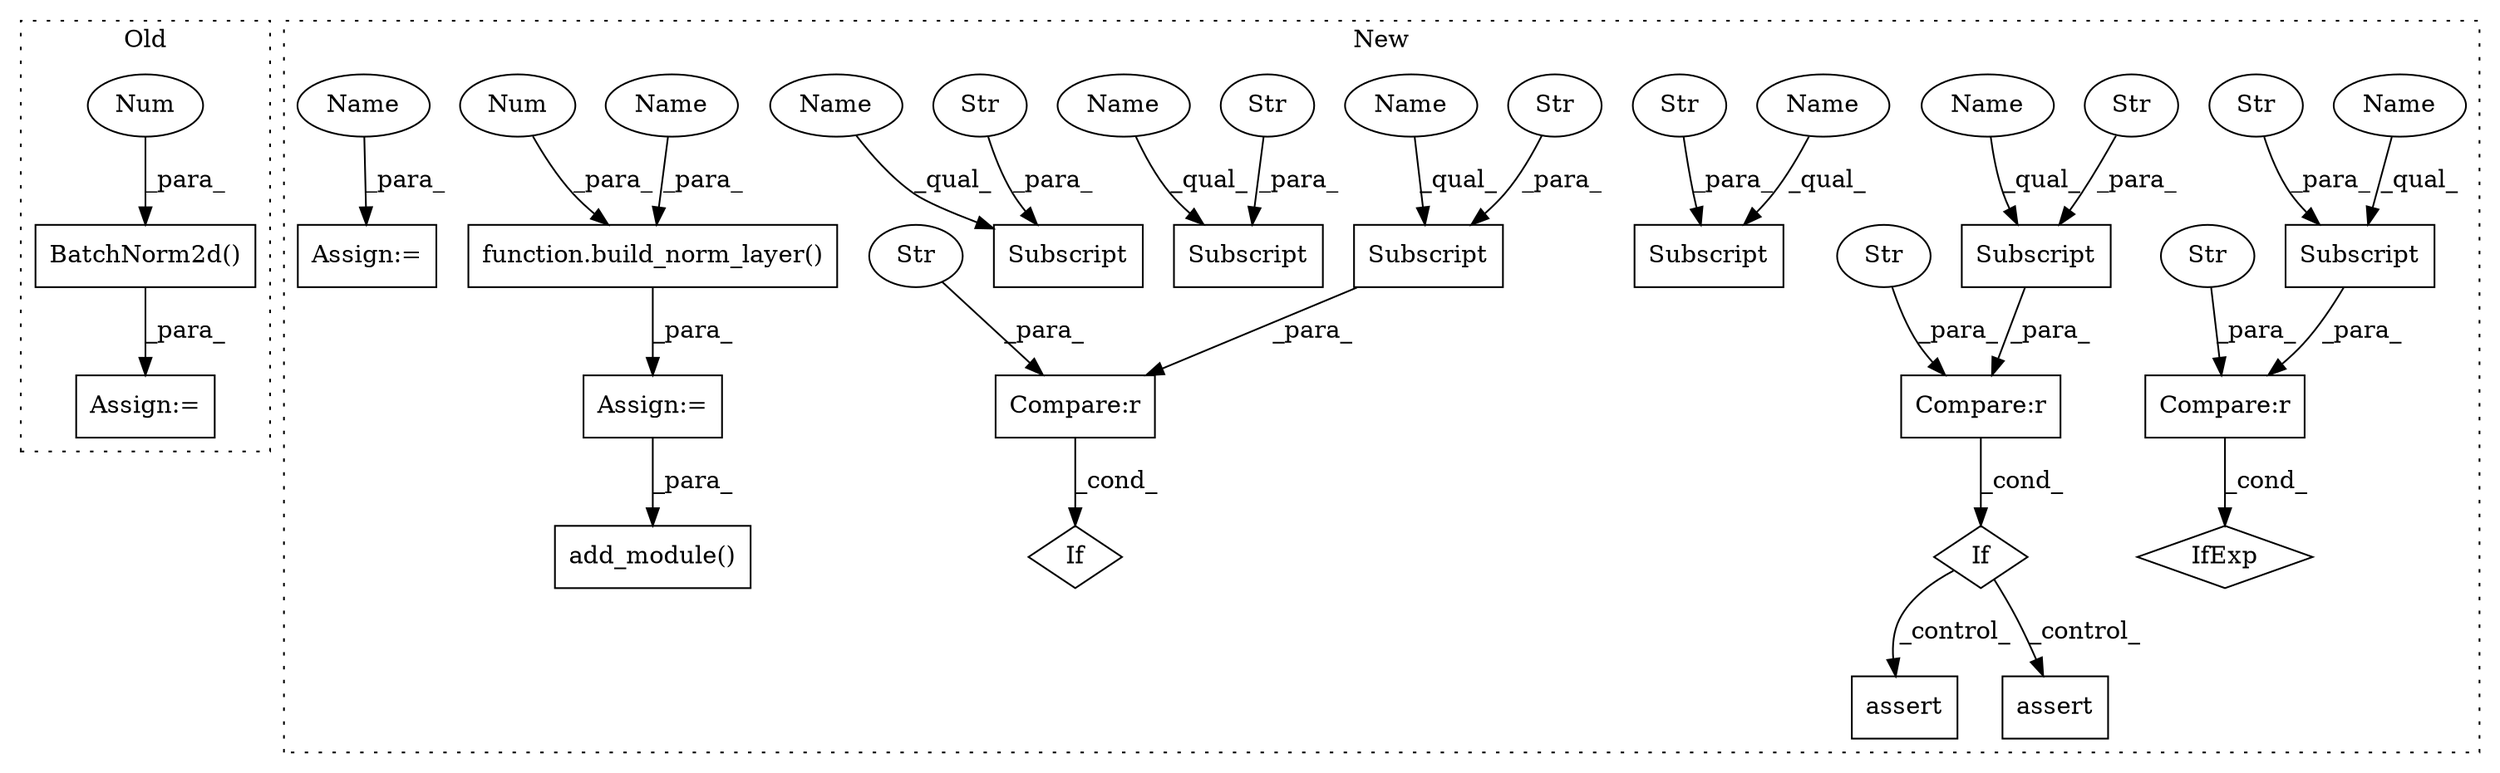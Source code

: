 digraph G {
subgraph cluster0 {
1 [label="BatchNorm2d()" a="75" s="7073,7090" l="15,1" shape="box"];
3 [label="Assign:=" a="68" s="7070" l="3" shape="box"];
29 [label="Num" a="76" s="7088" l="2" shape="ellipse"];
label = "Old";
style="dotted";
}
subgraph cluster1 {
2 [label="add_module()" a="75" s="8782,8828" l="16,1" shape="box"];
4 [label="function.build_norm_layer()" a="75" s="8666,8696" l="17,1" shape="box"];
5 [label="Subscript" a="63" s="8737,0" l="17,0" shape="box"];
6 [label="Str" a="66" s="8747" l="6" shape="ellipse"];
7 [label="Subscript" a="63" s="7988,0" l="17,0" shape="box"];
8 [label="Compare:r" a="40" s="7988" l="25" shape="box"];
9 [label="If" a="96" s="7985,8013" l="3,14" shape="diamond"];
10 [label="Subscript" a="63" s="8357,0" l="26,0" shape="box"];
11 [label="Str" a="66" s="8009" l="4" shape="ellipse"];
12 [label="Subscript" a="63" s="8461,0" l="22,0" shape="box"];
13 [label="Str" a="66" s="8367" l="15" shape="ellipse"];
14 [label="Str" a="66" s="7998" l="6" shape="ellipse"];
15 [label="Subscript" a="63" s="8297,0" l="17,0" shape="box"];
16 [label="Str" a="66" s="8471" l="11" shape="ellipse"];
17 [label="Subscript" a="63" s="8411,0" l="20,0" shape="box"];
18 [label="Compare:r" a="40" s="8297" l="25" shape="box"];
19 [label="Str" a="66" s="8307" l="6" shape="ellipse"];
20 [label="Compare:r" a="40" s="8737" l="25" shape="box"];
21 [label="If" a="96" s="8294,8322" l="3,14" shape="diamond"];
22 [label="Str" a="66" s="8758" l="4" shape="ellipse"];
23 [label="Str" a="66" s="8318" l="4" shape="ellipse"];
24 [label="Str" a="66" s="8421" l="9" shape="ellipse"];
25 [label="IfExp" a="51" s="8733,8762" l="4,6" shape="diamond"];
26 [label="assert" a="65" s="8086" l="7" shape="box"];
27 [label="Num" a="76" s="8694" l="2" shape="ellipse"];
28 [label="assert" a="65" s="8027" l="7" shape="box"];
30 [label="Assign:=" a="68" s="8663" l="3" shape="box"];
31 [label="Assign:=" a="68" s="8506" l="3" shape="box"];
32 [label="Name" a="87" s="8461" l="9" shape="ellipse"];
33 [label="Name" a="87" s="8737" l="9" shape="ellipse"];
34 [label="Name" a="87" s="7988" l="9" shape="ellipse"];
35 [label="Name" a="87" s="8509" l="9" shape="ellipse"];
36 [label="Name" a="87" s="8411" l="9" shape="ellipse"];
37 [label="Name" a="87" s="8297" l="9" shape="ellipse"];
38 [label="Name" a="87" s="8683" l="9" shape="ellipse"];
39 [label="Name" a="87" s="8357" l="9" shape="ellipse"];
label = "New";
style="dotted";
}
1 -> 3 [label="_para_"];
4 -> 30 [label="_para_"];
5 -> 20 [label="_para_"];
6 -> 5 [label="_para_"];
7 -> 8 [label="_para_"];
8 -> 9 [label="_cond_"];
9 -> 26 [label="_control_"];
9 -> 28 [label="_control_"];
11 -> 8 [label="_para_"];
13 -> 10 [label="_para_"];
14 -> 7 [label="_para_"];
15 -> 18 [label="_para_"];
16 -> 12 [label="_para_"];
18 -> 21 [label="_cond_"];
19 -> 15 [label="_para_"];
20 -> 25 [label="_cond_"];
22 -> 20 [label="_para_"];
23 -> 18 [label="_para_"];
24 -> 17 [label="_para_"];
27 -> 4 [label="_para_"];
29 -> 1 [label="_para_"];
30 -> 2 [label="_para_"];
32 -> 12 [label="_qual_"];
33 -> 5 [label="_qual_"];
34 -> 7 [label="_qual_"];
35 -> 31 [label="_para_"];
36 -> 17 [label="_qual_"];
37 -> 15 [label="_qual_"];
38 -> 4 [label="_para_"];
39 -> 10 [label="_qual_"];
}